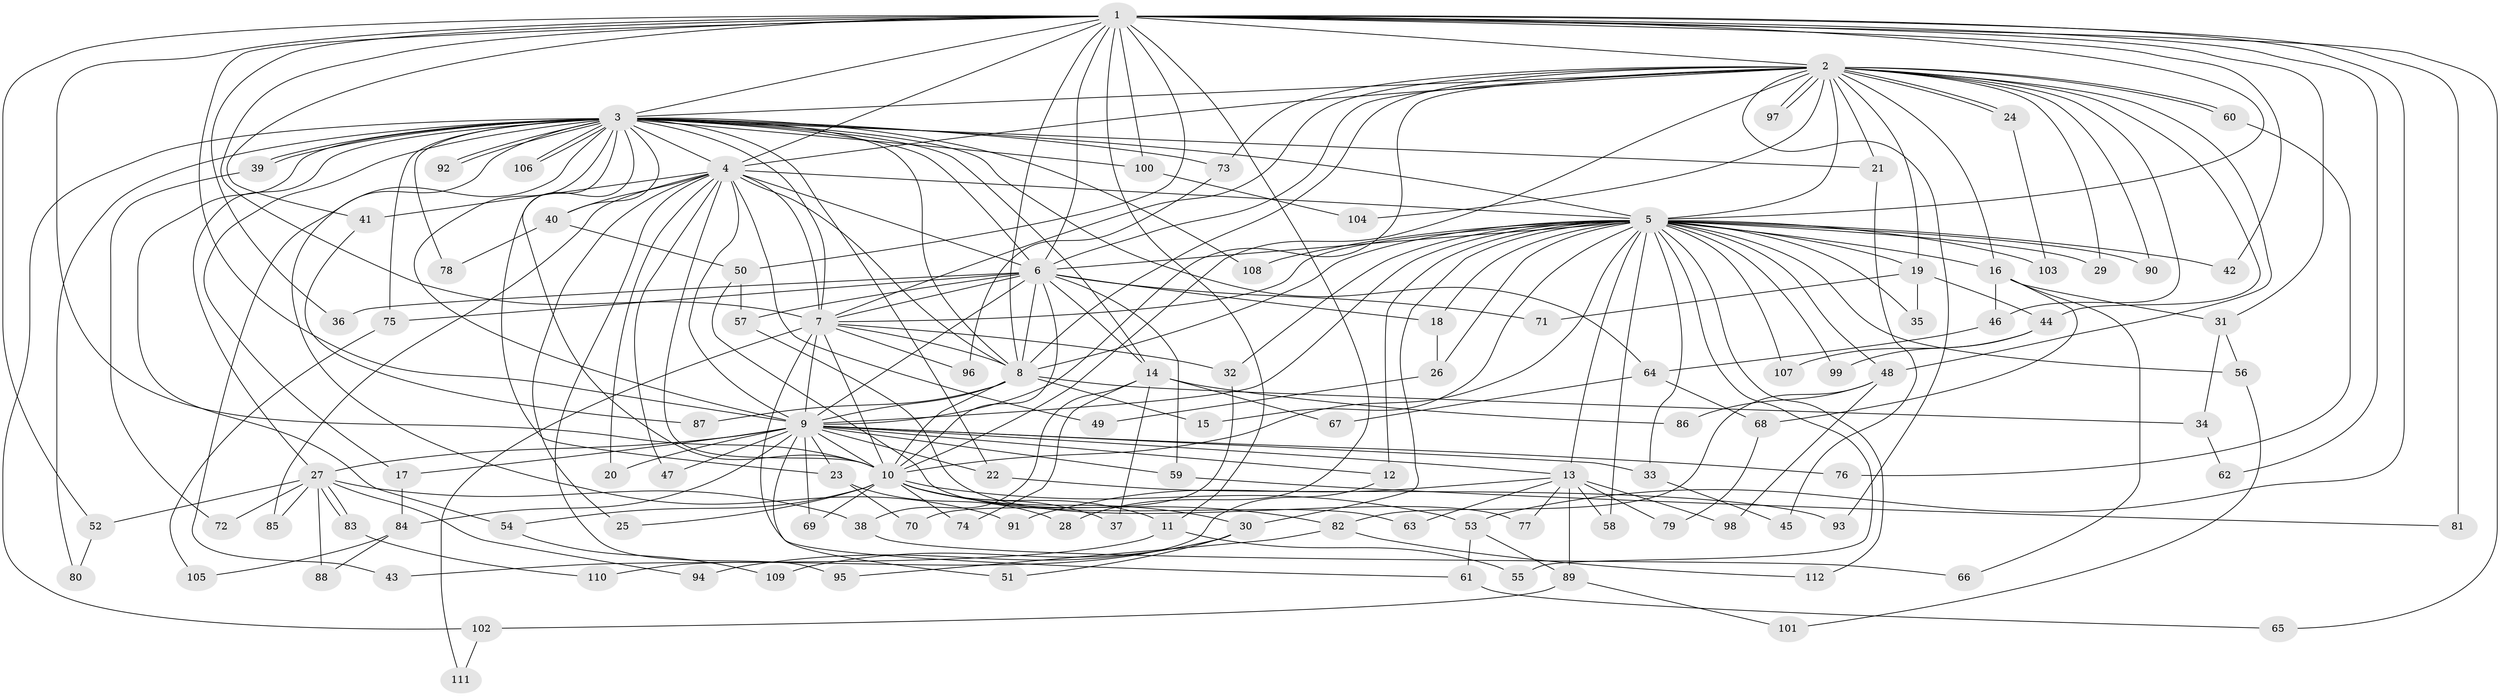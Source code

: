 // coarse degree distribution, {22: 0.01282051282051282, 25: 0.01282051282051282, 32: 0.01282051282051282, 15: 0.01282051282051282, 28: 0.01282051282051282, 16: 0.02564102564102564, 13: 0.01282051282051282, 12: 0.01282051282051282, 21: 0.01282051282051282, 4: 0.08974358974358974, 9: 0.01282051282051282, 7: 0.02564102564102564, 2: 0.41025641025641024, 6: 0.01282051282051282, 3: 0.3076923076923077, 11: 0.01282051282051282}
// Generated by graph-tools (version 1.1) at 2025/17/03/04/25 18:17:24]
// undirected, 112 vertices, 249 edges
graph export_dot {
graph [start="1"]
  node [color=gray90,style=filled];
  1;
  2;
  3;
  4;
  5;
  6;
  7;
  8;
  9;
  10;
  11;
  12;
  13;
  14;
  15;
  16;
  17;
  18;
  19;
  20;
  21;
  22;
  23;
  24;
  25;
  26;
  27;
  28;
  29;
  30;
  31;
  32;
  33;
  34;
  35;
  36;
  37;
  38;
  39;
  40;
  41;
  42;
  43;
  44;
  45;
  46;
  47;
  48;
  49;
  50;
  51;
  52;
  53;
  54;
  55;
  56;
  57;
  58;
  59;
  60;
  61;
  62;
  63;
  64;
  65;
  66;
  67;
  68;
  69;
  70;
  71;
  72;
  73;
  74;
  75;
  76;
  77;
  78;
  79;
  80;
  81;
  82;
  83;
  84;
  85;
  86;
  87;
  88;
  89;
  90;
  91;
  92;
  93;
  94;
  95;
  96;
  97;
  98;
  99;
  100;
  101;
  102;
  103;
  104;
  105;
  106;
  107;
  108;
  109;
  110;
  111;
  112;
  1 -- 2;
  1 -- 3;
  1 -- 4;
  1 -- 5;
  1 -- 6;
  1 -- 7;
  1 -- 8;
  1 -- 9;
  1 -- 10;
  1 -- 11;
  1 -- 28;
  1 -- 31;
  1 -- 36;
  1 -- 41;
  1 -- 42;
  1 -- 50;
  1 -- 52;
  1 -- 53;
  1 -- 62;
  1 -- 65;
  1 -- 81;
  1 -- 100;
  2 -- 3;
  2 -- 4;
  2 -- 5;
  2 -- 6;
  2 -- 7;
  2 -- 8;
  2 -- 9;
  2 -- 10;
  2 -- 16;
  2 -- 19;
  2 -- 21;
  2 -- 24;
  2 -- 24;
  2 -- 29;
  2 -- 44;
  2 -- 46;
  2 -- 48;
  2 -- 60;
  2 -- 60;
  2 -- 73;
  2 -- 90;
  2 -- 93;
  2 -- 97;
  2 -- 97;
  2 -- 104;
  3 -- 4;
  3 -- 5;
  3 -- 6;
  3 -- 7;
  3 -- 8;
  3 -- 9;
  3 -- 10;
  3 -- 14;
  3 -- 17;
  3 -- 21;
  3 -- 22;
  3 -- 23;
  3 -- 27;
  3 -- 39;
  3 -- 39;
  3 -- 40;
  3 -- 43;
  3 -- 54;
  3 -- 64;
  3 -- 73;
  3 -- 75;
  3 -- 78;
  3 -- 80;
  3 -- 91;
  3 -- 92;
  3 -- 92;
  3 -- 100;
  3 -- 102;
  3 -- 106;
  3 -- 106;
  3 -- 108;
  4 -- 5;
  4 -- 6;
  4 -- 7;
  4 -- 8;
  4 -- 9;
  4 -- 10;
  4 -- 20;
  4 -- 25;
  4 -- 40;
  4 -- 41;
  4 -- 47;
  4 -- 49;
  4 -- 85;
  4 -- 95;
  5 -- 6;
  5 -- 7;
  5 -- 8;
  5 -- 9;
  5 -- 10;
  5 -- 12;
  5 -- 13;
  5 -- 15;
  5 -- 16;
  5 -- 18;
  5 -- 19;
  5 -- 26;
  5 -- 29;
  5 -- 30;
  5 -- 32;
  5 -- 33;
  5 -- 35;
  5 -- 42;
  5 -- 48;
  5 -- 55;
  5 -- 56;
  5 -- 58;
  5 -- 90;
  5 -- 99;
  5 -- 103;
  5 -- 107;
  5 -- 108;
  5 -- 112;
  6 -- 7;
  6 -- 8;
  6 -- 9;
  6 -- 10;
  6 -- 14;
  6 -- 18;
  6 -- 36;
  6 -- 57;
  6 -- 59;
  6 -- 71;
  6 -- 75;
  7 -- 8;
  7 -- 9;
  7 -- 10;
  7 -- 32;
  7 -- 61;
  7 -- 96;
  7 -- 111;
  8 -- 9;
  8 -- 10;
  8 -- 15;
  8 -- 34;
  8 -- 87;
  9 -- 10;
  9 -- 12;
  9 -- 13;
  9 -- 17;
  9 -- 20;
  9 -- 22;
  9 -- 23;
  9 -- 27;
  9 -- 33;
  9 -- 47;
  9 -- 51;
  9 -- 59;
  9 -- 69;
  9 -- 76;
  9 -- 84;
  10 -- 11;
  10 -- 25;
  10 -- 30;
  10 -- 37;
  10 -- 53;
  10 -- 54;
  10 -- 69;
  10 -- 74;
  10 -- 82;
  11 -- 43;
  11 -- 55;
  12 -- 110;
  13 -- 58;
  13 -- 63;
  13 -- 77;
  13 -- 79;
  13 -- 89;
  13 -- 91;
  13 -- 98;
  14 -- 37;
  14 -- 38;
  14 -- 67;
  14 -- 74;
  14 -- 86;
  16 -- 31;
  16 -- 46;
  16 -- 66;
  16 -- 68;
  17 -- 84;
  18 -- 26;
  19 -- 35;
  19 -- 44;
  19 -- 71;
  21 -- 45;
  22 -- 93;
  23 -- 28;
  23 -- 70;
  24 -- 103;
  26 -- 49;
  27 -- 38;
  27 -- 52;
  27 -- 72;
  27 -- 83;
  27 -- 83;
  27 -- 85;
  27 -- 88;
  27 -- 94;
  30 -- 51;
  30 -- 94;
  30 -- 109;
  31 -- 34;
  31 -- 56;
  32 -- 70;
  33 -- 45;
  34 -- 62;
  38 -- 66;
  39 -- 72;
  40 -- 50;
  40 -- 78;
  41 -- 87;
  44 -- 99;
  44 -- 107;
  46 -- 64;
  48 -- 82;
  48 -- 86;
  48 -- 98;
  50 -- 57;
  50 -- 63;
  52 -- 80;
  53 -- 61;
  53 -- 89;
  54 -- 109;
  56 -- 101;
  57 -- 77;
  59 -- 81;
  60 -- 76;
  61 -- 65;
  64 -- 67;
  64 -- 68;
  68 -- 79;
  73 -- 96;
  75 -- 105;
  82 -- 95;
  82 -- 112;
  83 -- 110;
  84 -- 88;
  84 -- 105;
  89 -- 101;
  89 -- 102;
  100 -- 104;
  102 -- 111;
}
